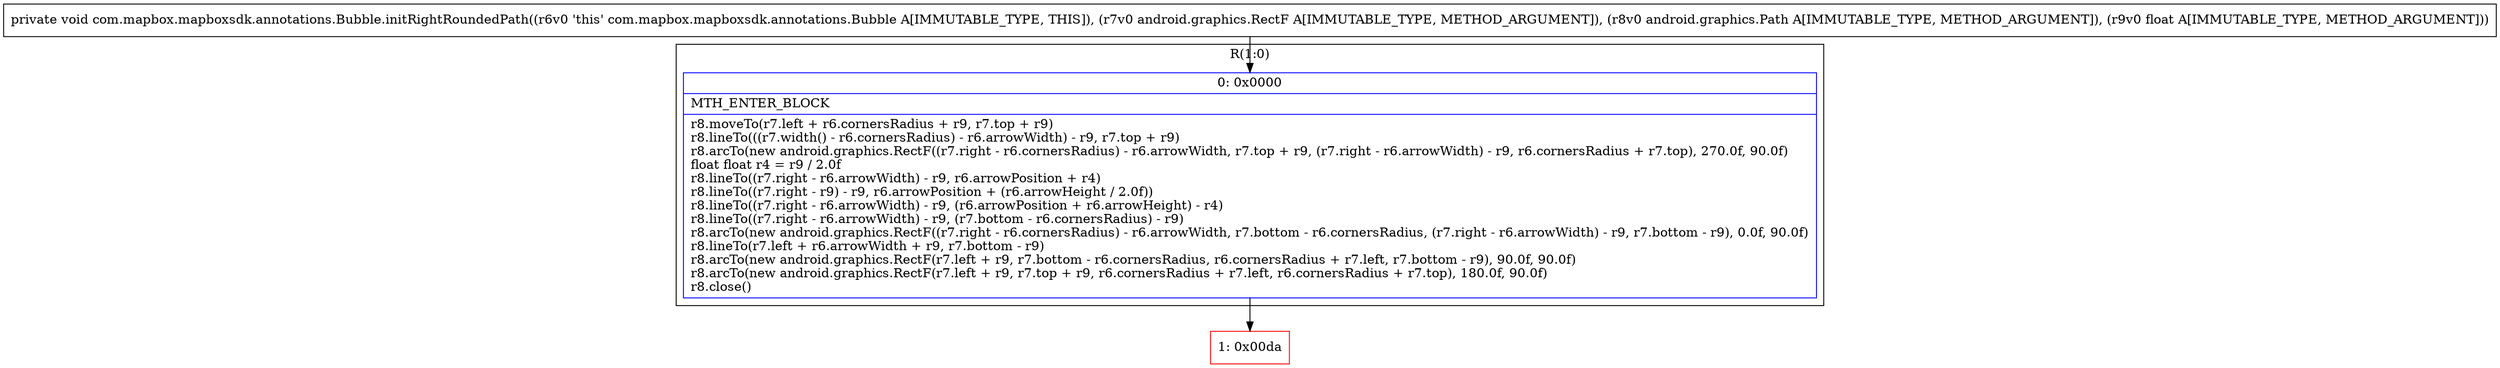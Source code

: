 digraph "CFG forcom.mapbox.mapboxsdk.annotations.Bubble.initRightRoundedPath(Landroid\/graphics\/RectF;Landroid\/graphics\/Path;F)V" {
subgraph cluster_Region_2135866158 {
label = "R(1:0)";
node [shape=record,color=blue];
Node_0 [shape=record,label="{0\:\ 0x0000|MTH_ENTER_BLOCK\l|r8.moveTo(r7.left + r6.cornersRadius + r9, r7.top + r9)\lr8.lineTo(((r7.width() \- r6.cornersRadius) \- r6.arrowWidth) \- r9, r7.top + r9)\lr8.arcTo(new android.graphics.RectF((r7.right \- r6.cornersRadius) \- r6.arrowWidth, r7.top + r9, (r7.right \- r6.arrowWidth) \- r9, r6.cornersRadius + r7.top), 270.0f, 90.0f)\lfloat float r4 = r9 \/ 2.0f\lr8.lineTo((r7.right \- r6.arrowWidth) \- r9, r6.arrowPosition + r4)\lr8.lineTo((r7.right \- r9) \- r9, r6.arrowPosition + (r6.arrowHeight \/ 2.0f))\lr8.lineTo((r7.right \- r6.arrowWidth) \- r9, (r6.arrowPosition + r6.arrowHeight) \- r4)\lr8.lineTo((r7.right \- r6.arrowWidth) \- r9, (r7.bottom \- r6.cornersRadius) \- r9)\lr8.arcTo(new android.graphics.RectF((r7.right \- r6.cornersRadius) \- r6.arrowWidth, r7.bottom \- r6.cornersRadius, (r7.right \- r6.arrowWidth) \- r9, r7.bottom \- r9), 0.0f, 90.0f)\lr8.lineTo(r7.left + r6.arrowWidth + r9, r7.bottom \- r9)\lr8.arcTo(new android.graphics.RectF(r7.left + r9, r7.bottom \- r6.cornersRadius, r6.cornersRadius + r7.left, r7.bottom \- r9), 90.0f, 90.0f)\lr8.arcTo(new android.graphics.RectF(r7.left + r9, r7.top + r9, r6.cornersRadius + r7.left, r6.cornersRadius + r7.top), 180.0f, 90.0f)\lr8.close()\l}"];
}
Node_1 [shape=record,color=red,label="{1\:\ 0x00da}"];
MethodNode[shape=record,label="{private void com.mapbox.mapboxsdk.annotations.Bubble.initRightRoundedPath((r6v0 'this' com.mapbox.mapboxsdk.annotations.Bubble A[IMMUTABLE_TYPE, THIS]), (r7v0 android.graphics.RectF A[IMMUTABLE_TYPE, METHOD_ARGUMENT]), (r8v0 android.graphics.Path A[IMMUTABLE_TYPE, METHOD_ARGUMENT]), (r9v0 float A[IMMUTABLE_TYPE, METHOD_ARGUMENT])) }"];
MethodNode -> Node_0;
Node_0 -> Node_1;
}

